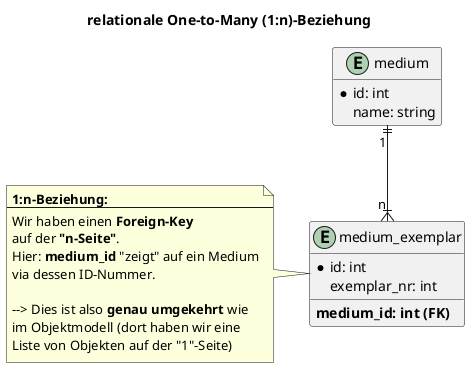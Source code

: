 @startuml

title relationale One-to-Many (1:n)-Beziehung
hide empty members
skinparam BoxPadding 50
skinparam shadowing false
skinparam backgroundcolor transparent

Entity medium {
    * id: int
    name: string
}

Entity medium_exemplar {
    * id: int
    exemplar_nr: int
    **medium_id: int (FK)**
}
note left of medium_exemplar
**1:n-Beziehung:**
---
Wir haben einen **Foreign-Key**
auf der **"n-Seite"**.
Hier: **medium_id** "zeigt" auf ein Medium
via dessen ID-Nummer.

--> Dies ist also **genau umgekehrt** wie
im Objektmodell (dort haben wir eine
Liste von Objekten auf der "1"-Seite)
endnote

medium "1" ||--|{ "n" medium_exemplar

newpage

title relationale One-to-One (1:1)-Beziehung
hide empty members
skinparam BoxPadding 50
skinparam shadowing false
skinparam backgroundcolor transparent

entity person {
    * id: int
    name: string
    **benutzer_id: int (FK, Unique Key)**
}

entity benutzer {
    * id: int
    name: string
}
note left of person
**1:1-Beziehung:**
---
Fast identisch mit der 1:n-Beziehung:

Wir haben auch einen **Foreign-Key**
auf der **einen "1-Seite"**.
Hier: **benutzer_id** "zeigt" auf ein Benutzer-Eintrag
via dessen ID-Nummer.

Zusätzlich **schützen** wir das Attribut **benutzer_id**,
damit nicht mehrmals dieselbe ID verwendet werden kann:
Eine Person und ein Benutzer können nur miteinander
verknüpft werden.
endnote

person "1" ||--|| "1" benutzer

newpage

title relationale Many-to-Many (n:m)-Beziehung
hide empty members
skinparam BoxPadding 50
skinparam shadowing false
skinparam backgroundcolor transparent

entity kategorie {
    * id: int
    name: string
}
entity medium {
    * id: int
    titel: string
    nr: int
}

entity medium_kategorie {
    * kategorie_id: int (FK)
    * medium_id: int (FK)
}

note left of kategorie
**n:m-Beziehung:**
---
Im Gegensatz zur objektorientierten n:m-Beziehung
brauchen wir bei relationalen n:m-Beziehungen
**immer** eine Zwischentabelle, welche die
beiden Entitäten miteinander verbindet.

Auf den beiden unabhängigen Entitäten
sind keine Beziehungs-Attribute vorhanden.

Die Zwischentabelle **medium_kategorie** hier
"zeigt" wiederum via **Foreign Keys** auf
**beide** anderen Tabellen.

Zusätzlich können noch Assoziations-Attribute
festgehalten werden (bsp: Hauptkategorie für Medium).
endnote

medium "1" |o-left-|{ "n" medium_kategorie: "       "
kategorie "1" |o-right-|{ "n" medium_kategorie: "        "

@enduml